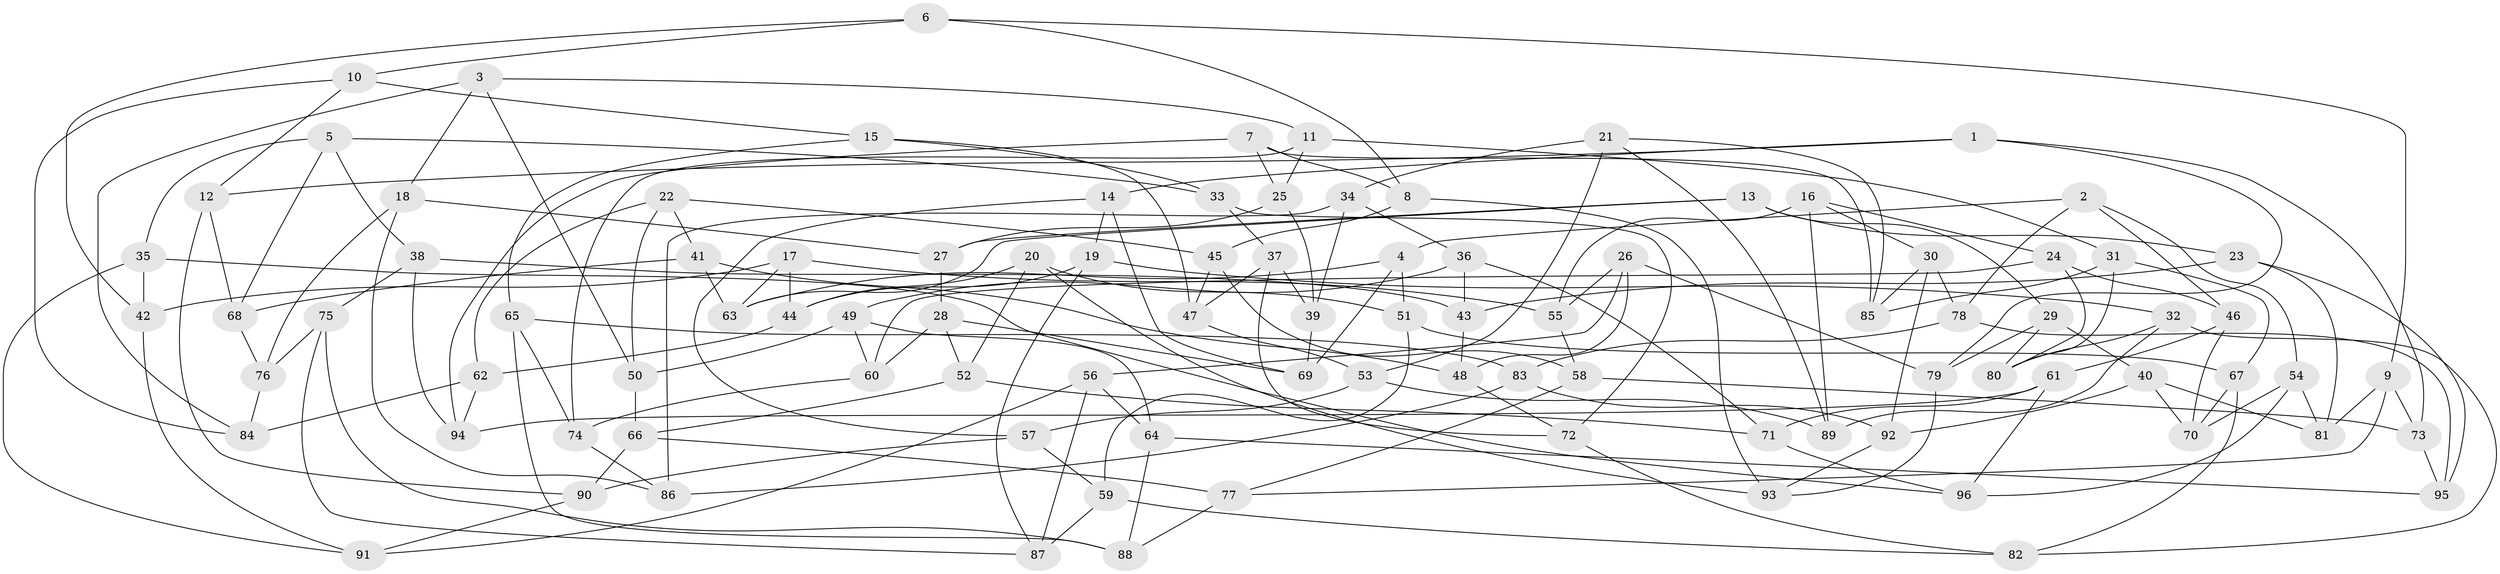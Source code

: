 // Generated by graph-tools (version 1.1) at 2025/26/03/09/25 03:26:52]
// undirected, 96 vertices, 192 edges
graph export_dot {
graph [start="1"]
  node [color=gray90,style=filled];
  1;
  2;
  3;
  4;
  5;
  6;
  7;
  8;
  9;
  10;
  11;
  12;
  13;
  14;
  15;
  16;
  17;
  18;
  19;
  20;
  21;
  22;
  23;
  24;
  25;
  26;
  27;
  28;
  29;
  30;
  31;
  32;
  33;
  34;
  35;
  36;
  37;
  38;
  39;
  40;
  41;
  42;
  43;
  44;
  45;
  46;
  47;
  48;
  49;
  50;
  51;
  52;
  53;
  54;
  55;
  56;
  57;
  58;
  59;
  60;
  61;
  62;
  63;
  64;
  65;
  66;
  67;
  68;
  69;
  70;
  71;
  72;
  73;
  74;
  75;
  76;
  77;
  78;
  79;
  80;
  81;
  82;
  83;
  84;
  85;
  86;
  87;
  88;
  89;
  90;
  91;
  92;
  93;
  94;
  95;
  96;
  1 -- 79;
  1 -- 12;
  1 -- 73;
  1 -- 14;
  2 -- 54;
  2 -- 46;
  2 -- 78;
  2 -- 4;
  3 -- 18;
  3 -- 84;
  3 -- 11;
  3 -- 50;
  4 -- 63;
  4 -- 69;
  4 -- 51;
  5 -- 68;
  5 -- 38;
  5 -- 33;
  5 -- 35;
  6 -- 9;
  6 -- 8;
  6 -- 10;
  6 -- 42;
  7 -- 94;
  7 -- 85;
  7 -- 25;
  7 -- 8;
  8 -- 93;
  8 -- 45;
  9 -- 81;
  9 -- 77;
  9 -- 73;
  10 -- 84;
  10 -- 15;
  10 -- 12;
  11 -- 74;
  11 -- 31;
  11 -- 25;
  12 -- 68;
  12 -- 90;
  13 -- 29;
  13 -- 63;
  13 -- 23;
  13 -- 27;
  14 -- 69;
  14 -- 19;
  14 -- 57;
  15 -- 65;
  15 -- 33;
  15 -- 47;
  16 -- 24;
  16 -- 30;
  16 -- 89;
  16 -- 55;
  17 -- 63;
  17 -- 44;
  17 -- 55;
  17 -- 42;
  18 -- 76;
  18 -- 27;
  18 -- 86;
  19 -- 87;
  19 -- 32;
  19 -- 44;
  20 -- 44;
  20 -- 52;
  20 -- 51;
  20 -- 93;
  21 -- 85;
  21 -- 53;
  21 -- 89;
  21 -- 34;
  22 -- 41;
  22 -- 45;
  22 -- 62;
  22 -- 50;
  23 -- 95;
  23 -- 81;
  23 -- 43;
  24 -- 60;
  24 -- 46;
  24 -- 80;
  25 -- 27;
  25 -- 39;
  26 -- 55;
  26 -- 79;
  26 -- 48;
  26 -- 56;
  27 -- 28;
  28 -- 60;
  28 -- 52;
  28 -- 69;
  29 -- 80;
  29 -- 40;
  29 -- 79;
  30 -- 78;
  30 -- 92;
  30 -- 85;
  31 -- 80;
  31 -- 85;
  31 -- 67;
  32 -- 80;
  32 -- 89;
  32 -- 82;
  33 -- 37;
  33 -- 72;
  34 -- 86;
  34 -- 36;
  34 -- 39;
  35 -- 42;
  35 -- 91;
  35 -- 96;
  36 -- 43;
  36 -- 49;
  36 -- 71;
  37 -- 47;
  37 -- 39;
  37 -- 72;
  38 -- 94;
  38 -- 75;
  38 -- 43;
  39 -- 69;
  40 -- 92;
  40 -- 70;
  40 -- 81;
  41 -- 68;
  41 -- 48;
  41 -- 63;
  42 -- 91;
  43 -- 48;
  44 -- 62;
  45 -- 47;
  45 -- 58;
  46 -- 61;
  46 -- 70;
  47 -- 53;
  48 -- 72;
  49 -- 60;
  49 -- 50;
  49 -- 64;
  50 -- 66;
  51 -- 67;
  51 -- 59;
  52 -- 71;
  52 -- 66;
  53 -- 89;
  53 -- 57;
  54 -- 81;
  54 -- 96;
  54 -- 70;
  55 -- 58;
  56 -- 64;
  56 -- 91;
  56 -- 87;
  57 -- 59;
  57 -- 90;
  58 -- 73;
  58 -- 77;
  59 -- 87;
  59 -- 82;
  60 -- 74;
  61 -- 94;
  61 -- 96;
  61 -- 71;
  62 -- 94;
  62 -- 84;
  64 -- 88;
  64 -- 95;
  65 -- 74;
  65 -- 83;
  65 -- 88;
  66 -- 90;
  66 -- 77;
  67 -- 82;
  67 -- 70;
  68 -- 76;
  71 -- 96;
  72 -- 82;
  73 -- 95;
  74 -- 86;
  75 -- 87;
  75 -- 88;
  75 -- 76;
  76 -- 84;
  77 -- 88;
  78 -- 83;
  78 -- 95;
  79 -- 93;
  83 -- 86;
  83 -- 92;
  90 -- 91;
  92 -- 93;
}
